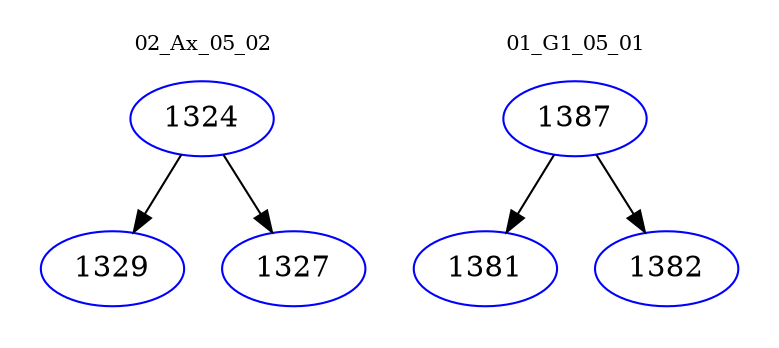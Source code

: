 digraph{
subgraph cluster_0 {
color = white
label = "02_Ax_05_02";
fontsize=10;
T0_1324 [label="1324", color="blue"]
T0_1324 -> T0_1329 [color="black"]
T0_1329 [label="1329", color="blue"]
T0_1324 -> T0_1327 [color="black"]
T0_1327 [label="1327", color="blue"]
}
subgraph cluster_1 {
color = white
label = "01_G1_05_01";
fontsize=10;
T1_1387 [label="1387", color="blue"]
T1_1387 -> T1_1381 [color="black"]
T1_1381 [label="1381", color="blue"]
T1_1387 -> T1_1382 [color="black"]
T1_1382 [label="1382", color="blue"]
}
}
